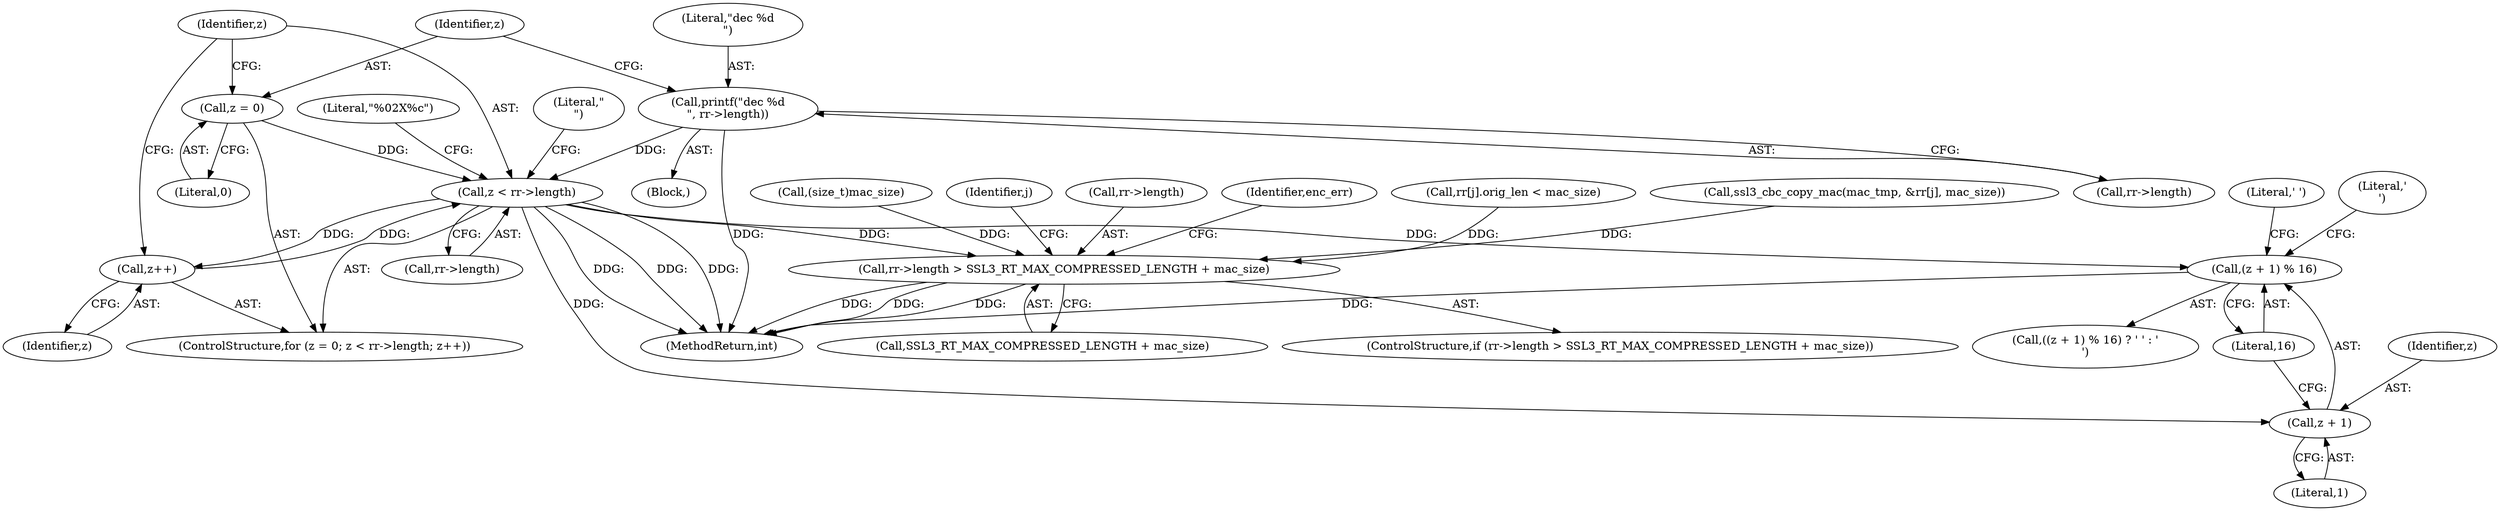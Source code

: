 digraph "0_openssl_4ad93618d26a3ea23d36ad5498ff4f59eff3a4d2_1@pointer" {
"1000865" [label="(Call,z < rr->length)"];
"1000870" [label="(Call,z++)"];
"1000865" [label="(Call,z < rr->length)"];
"1000862" [label="(Call,z = 0)"];
"1000854" [label="(Call,printf(\"dec %d\n\", rr->length))"];
"1000880" [label="(Call,(z + 1) % 16)"];
"1000881" [label="(Call,z + 1)"];
"1001049" [label="(Call,rr->length > SSL3_RT_MAX_COMPRESSED_LENGTH + mac_size)"];
"1000865" [label="(Call,z < rr->length)"];
"1000866" [label="(Identifier,z)"];
"1000856" [label="(Call,rr->length)"];
"1000938" [label="(Call,rr[j].orig_len < mac_size)"];
"1000870" [label="(Call,z++)"];
"1000980" [label="(Call,ssl3_cbc_copy_mac(mac_tmp, &rr[j], mac_size))"];
"1000867" [label="(Call,rr->length)"];
"1000873" [label="(Literal,\"%02X%c\")"];
"1000884" [label="(Literal,16)"];
"1001040" [label="(Call,(size_t)mac_size)"];
"1000888" [label="(Literal,\"\n\")"];
"1000139" [label="(Block,)"];
"1001049" [label="(Call,rr->length > SSL3_RT_MAX_COMPRESSED_LENGTH + mac_size)"];
"1001197" [label="(MethodReturn,int)"];
"1000855" [label="(Literal,\"dec %d\n\")"];
"1000879" [label="(Call,((z + 1) % 16) ? ' ' : '\n')"];
"1001048" [label="(ControlStructure,if (rr->length > SSL3_RT_MAX_COMPRESSED_LENGTH + mac_size))"];
"1000882" [label="(Identifier,z)"];
"1000934" [label="(Identifier,j)"];
"1000885" [label="(Literal,' ')"];
"1000854" [label="(Call,printf(\"dec %d\n\", rr->length))"];
"1001053" [label="(Call,SSL3_RT_MAX_COMPRESSED_LENGTH + mac_size)"];
"1000864" [label="(Literal,0)"];
"1000861" [label="(ControlStructure,for (z = 0; z < rr->length; z++))"];
"1000881" [label="(Call,z + 1)"];
"1000880" [label="(Call,(z + 1) % 16)"];
"1000883" [label="(Literal,1)"];
"1000871" [label="(Identifier,z)"];
"1001050" [label="(Call,rr->length)"];
"1000863" [label="(Identifier,z)"];
"1001057" [label="(Identifier,enc_err)"];
"1000886" [label="(Literal,'\n')"];
"1000862" [label="(Call,z = 0)"];
"1000865" -> "1000861"  [label="AST: "];
"1000865" -> "1000867"  [label="CFG: "];
"1000866" -> "1000865"  [label="AST: "];
"1000867" -> "1000865"  [label="AST: "];
"1000873" -> "1000865"  [label="CFG: "];
"1000888" -> "1000865"  [label="CFG: "];
"1000865" -> "1001197"  [label="DDG: "];
"1000865" -> "1001197"  [label="DDG: "];
"1000865" -> "1001197"  [label="DDG: "];
"1000870" -> "1000865"  [label="DDG: "];
"1000862" -> "1000865"  [label="DDG: "];
"1000854" -> "1000865"  [label="DDG: "];
"1000865" -> "1000870"  [label="DDG: "];
"1000865" -> "1000880"  [label="DDG: "];
"1000865" -> "1000881"  [label="DDG: "];
"1000865" -> "1001049"  [label="DDG: "];
"1000870" -> "1000861"  [label="AST: "];
"1000870" -> "1000871"  [label="CFG: "];
"1000871" -> "1000870"  [label="AST: "];
"1000866" -> "1000870"  [label="CFG: "];
"1000862" -> "1000861"  [label="AST: "];
"1000862" -> "1000864"  [label="CFG: "];
"1000863" -> "1000862"  [label="AST: "];
"1000864" -> "1000862"  [label="AST: "];
"1000866" -> "1000862"  [label="CFG: "];
"1000854" -> "1000139"  [label="AST: "];
"1000854" -> "1000856"  [label="CFG: "];
"1000855" -> "1000854"  [label="AST: "];
"1000856" -> "1000854"  [label="AST: "];
"1000863" -> "1000854"  [label="CFG: "];
"1000854" -> "1001197"  [label="DDG: "];
"1000880" -> "1000879"  [label="AST: "];
"1000880" -> "1000884"  [label="CFG: "];
"1000881" -> "1000880"  [label="AST: "];
"1000884" -> "1000880"  [label="AST: "];
"1000885" -> "1000880"  [label="CFG: "];
"1000886" -> "1000880"  [label="CFG: "];
"1000880" -> "1001197"  [label="DDG: "];
"1000881" -> "1000883"  [label="CFG: "];
"1000882" -> "1000881"  [label="AST: "];
"1000883" -> "1000881"  [label="AST: "];
"1000884" -> "1000881"  [label="CFG: "];
"1001049" -> "1001048"  [label="AST: "];
"1001049" -> "1001053"  [label="CFG: "];
"1001050" -> "1001049"  [label="AST: "];
"1001053" -> "1001049"  [label="AST: "];
"1001057" -> "1001049"  [label="CFG: "];
"1000934" -> "1001049"  [label="CFG: "];
"1001049" -> "1001197"  [label="DDG: "];
"1001049" -> "1001197"  [label="DDG: "];
"1001049" -> "1001197"  [label="DDG: "];
"1001040" -> "1001049"  [label="DDG: "];
"1000980" -> "1001049"  [label="DDG: "];
"1000938" -> "1001049"  [label="DDG: "];
}
